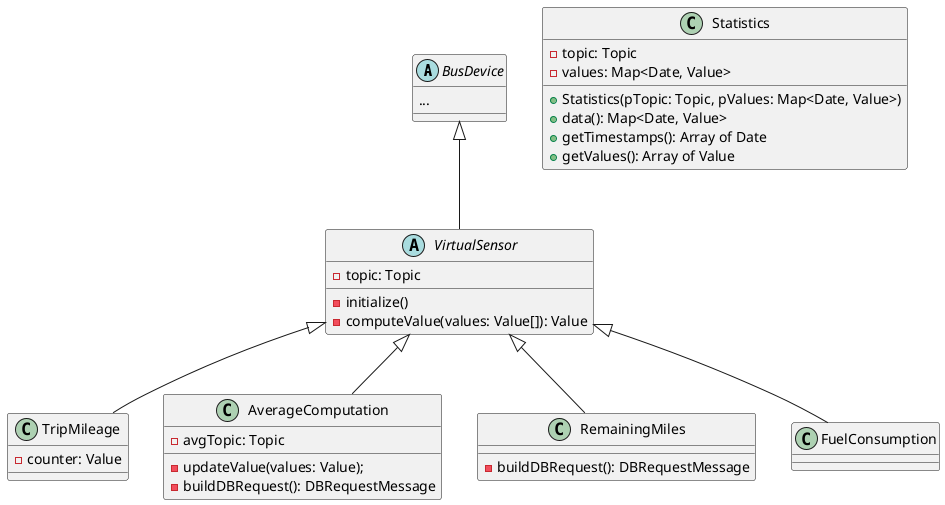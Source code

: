 Component diagram 2

@startuml

abstract class BusDevice {
	...
}

abstract class VirtualSensor {
	-topic: Topic
	-initialize()
	-computeValue(values: Value[]): Value
}

class TripMileage {
	-counter: Value
}

class AverageComputation {
	-avgTopic: Topic
	-updateValue(values: Value);
	-buildDBRequest(): DBRequestMessage
}

class RemainingMiles {
	-buildDBRequest(): DBRequestMessage
}

class Statistics {
	-topic: Topic
	-values: Map<Date, Value>
	+Statistics(pTopic: Topic, pValues: Map<Date, Value>)
	+data(): Map<Date, Value>
	+getTimestamps(): Array of Date
	+getValues(): Array of Value
}


VirtualSensor <|-- FuelConsumption
VirtualSensor <|-- TripMileage
VirtualSensor <|-- AverageComputation
VirtualSensor <|-- RemainingMiles

BusDevice <|-- VirtualSensor

@enduml

